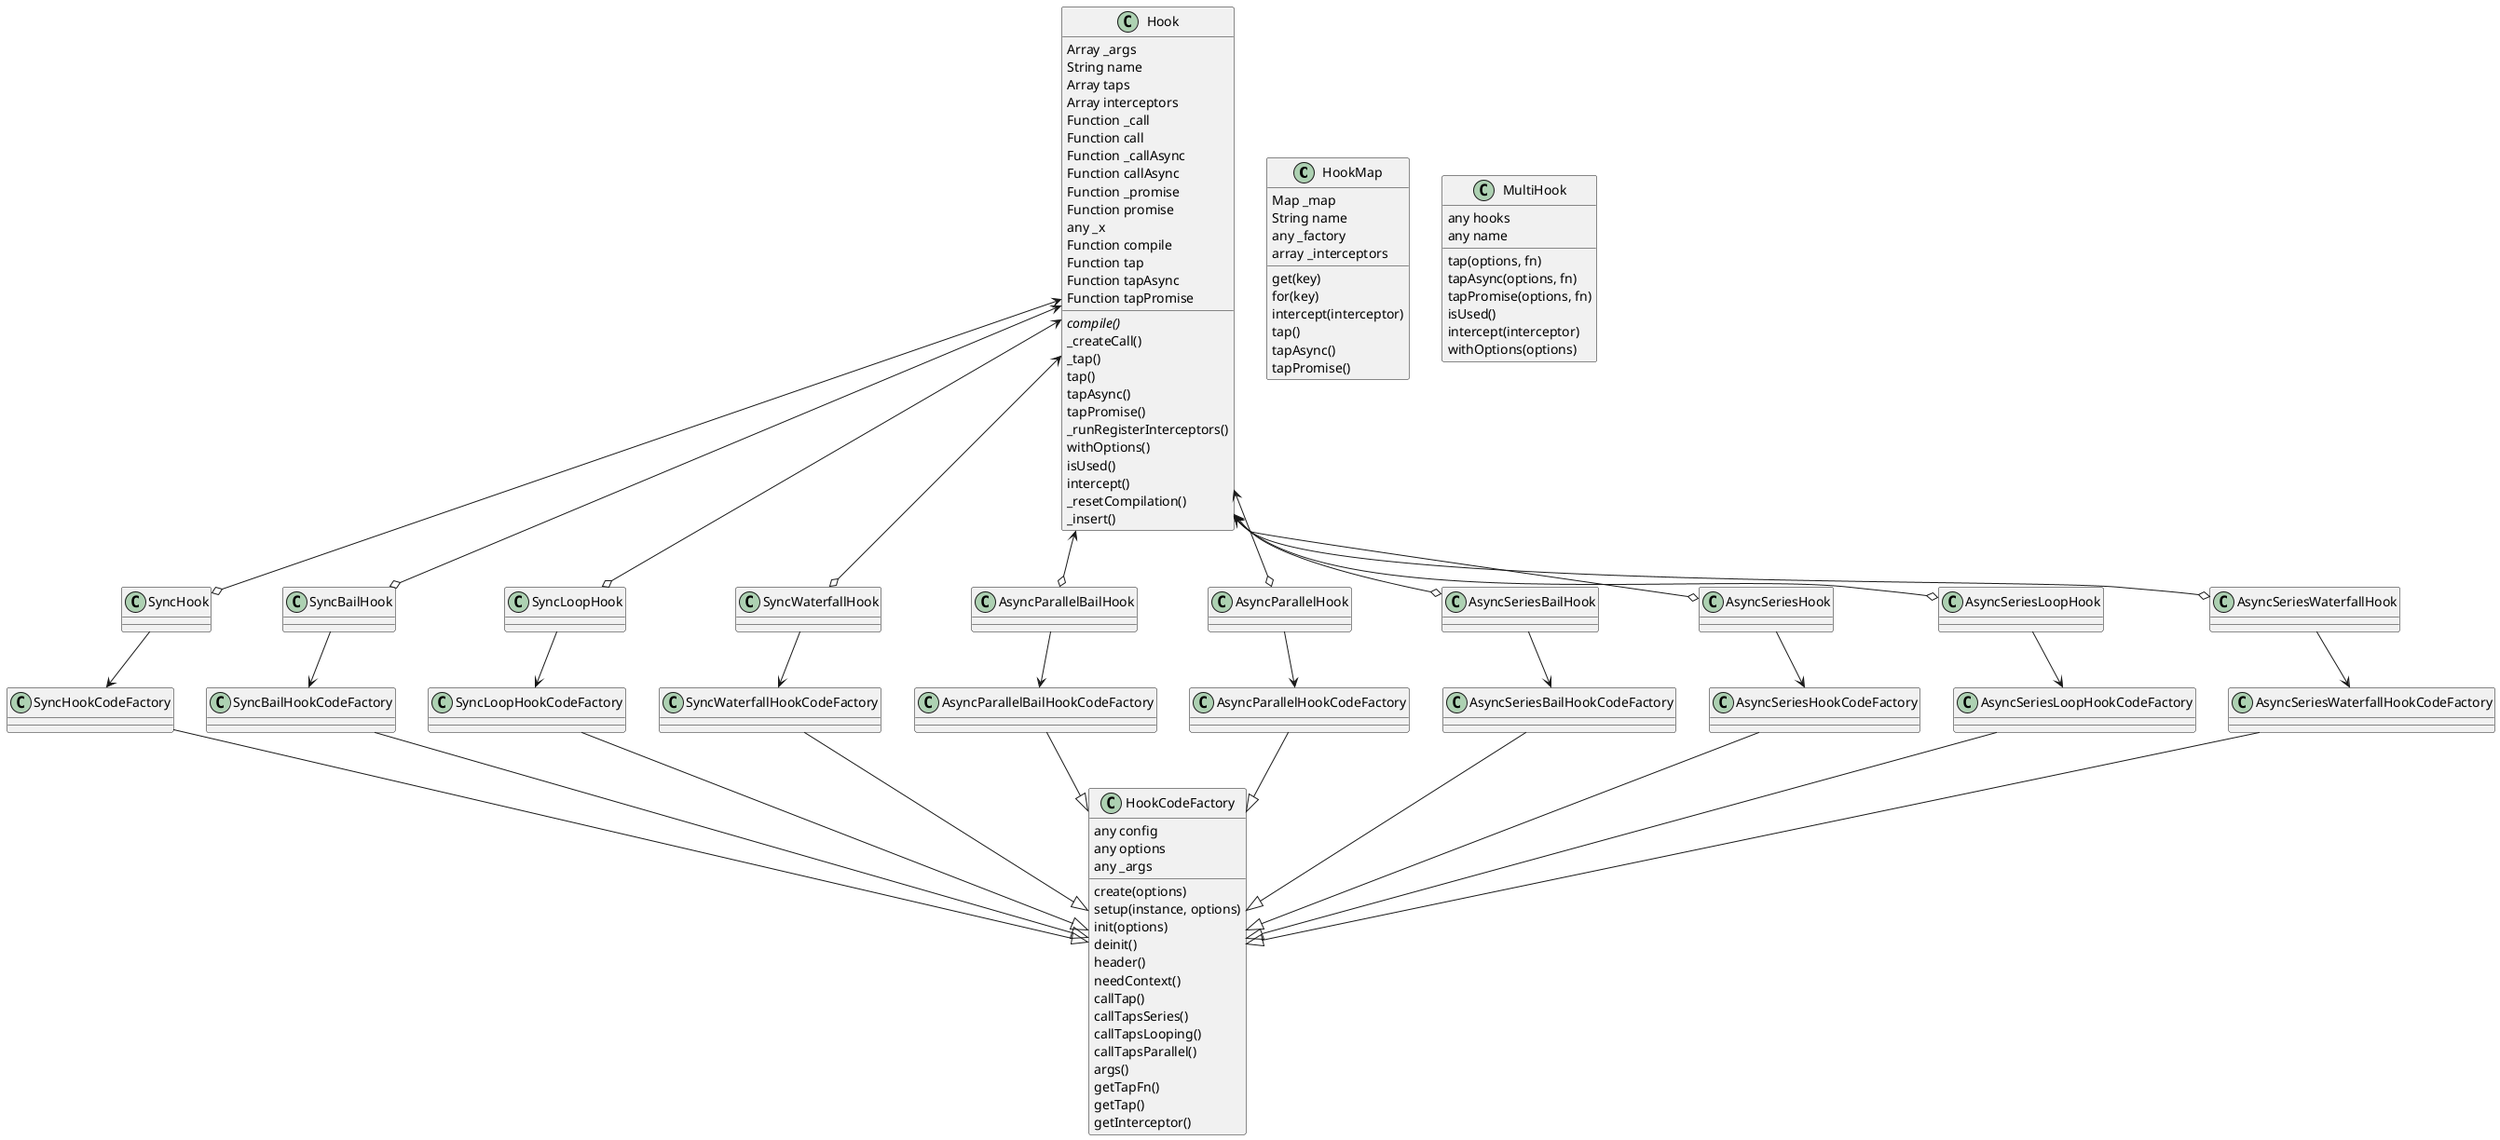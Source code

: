 @startuml
'2.0.0beta.8'
HookMap : Map _map
HookMap : String name
HookMap : any _factory
HookMap : array _interceptors
HookMap : get(key)
HookMap : for(key)
HookMap : intercept(interceptor)
HookMap : tap()
HookMap : tapAsync()
HookMap : tapPromise()

MultiHook : any hooks
MultiHook : any name
MultiHook : tap(options, fn)
MultiHook : tapAsync(options, fn)
MultiHook : tapPromise(options, fn)
MultiHook : isUsed()
MultiHook : intercept(interceptor)
MultiHook : withOptions(options)

Hook : Array _args
Hook : String name
Hook : Array taps
Hook : Array interceptors
Hook : Function _call
Hook : Function call
Hook : Function _callAsync
Hook : Function callAsync
Hook : Function _promise
Hook : Function promise
Hook : any _x
Hook : Function compile
Hook : Function tap
Hook : Function tapAsync
Hook : Function tapPromise
Hook : {abstract} compile()
Hook : _createCall()
Hook : _tap()
Hook : tap()
Hook : tapAsync()
Hook : tapPromise()
Hook : _runRegisterInterceptors()
Hook : withOptions()
Hook : isUsed()
Hook : intercept()
Hook : _resetCompilation()
Hook : _insert()

HookCodeFactory : any config
HookCodeFactory : any options
HookCodeFactory : any _args
HookCodeFactory : create(options)
HookCodeFactory : setup(instance, options)
HookCodeFactory : init(options)
HookCodeFactory : deinit()
HookCodeFactory : header()
HookCodeFactory : needContext()
HookCodeFactory : callTap()
HookCodeFactory : callTapsSeries()
HookCodeFactory : callTapsLooping()
HookCodeFactory : callTapsParallel()
HookCodeFactory : args()
HookCodeFactory : getTapFn()
HookCodeFactory : getTap()
HookCodeFactory : getInterceptor()

'一、依赖关系：虚线表示，依赖方指向被依赖方'
'1、局部变量'
'2、参数'
'3、发送消息（消息数据格式变化引起依赖方的变化）'
'二、关联关系：实线表示，结构化关系，表示类对象之间的关'
'1、表现为将一个类的对象作为另一个类的属性'
'双向关联：Customer-----------Product'
'单向关联：Customer---------->Address'
'自关联：Customer---------->Customer'
'三、聚合关系：Engine类可以脱离Car类存在，使用白色菱形和箭头表示，白色菱形指向聚合类Car，箭头指向被聚合类Engine'
'1、Car<|------->Engine'
'四、组合关系：Mouth类不能脱离Head类存在，使用黑色菱形和箭头表示，黑色菱形指向组合类Head，箭头指向被组合类Mouth'
'1、Head<|------->Mouth'
'五、实现关系：'
'六、泛化关系：'
SyncHook o-up-> Hook
SyncHookCodeFactory -down-|> HookCodeFactory
SyncHook --> SyncHookCodeFactory


SyncBailHook o-up-> Hook
SyncBailHookCodeFactory -down-|> HookCodeFactory
SyncBailHook --> SyncBailHookCodeFactory

SyncLoopHook o-up-> Hook
SyncLoopHookCodeFactory -down-|> HookCodeFactory
SyncLoopHook --> SyncLoopHookCodeFactory

SyncWaterfallHook o-up-> Hook
SyncWaterfallHookCodeFactory -down-|> HookCodeFactory
SyncWaterfallHook --> SyncWaterfallHookCodeFactory

AsyncParallelBailHook o-up-> Hook
AsyncParallelBailHookCodeFactory -down-|> HookCodeFactory
AsyncParallelBailHook --> AsyncParallelBailHookCodeFactory

AsyncParallelHook o-up-> Hook
AsyncParallelHookCodeFactory -down-|> HookCodeFactory
AsyncParallelHook --> AsyncParallelHookCodeFactory

AsyncSeriesBailHook o-up-> Hook
AsyncSeriesBailHookCodeFactory -down-|> HookCodeFactory
AsyncSeriesBailHook --> AsyncSeriesBailHookCodeFactory

AsyncSeriesHook o-up-> Hook
AsyncSeriesHookCodeFactory -down-|> HookCodeFactory
AsyncSeriesHook --> AsyncSeriesHookCodeFactory

AsyncSeriesLoopHook o-up-> Hook
AsyncSeriesLoopHookCodeFactory -down-|> HookCodeFactory
AsyncSeriesLoopHook --> AsyncSeriesLoopHookCodeFactory

AsyncSeriesWaterfallHook o-up-> Hook
AsyncSeriesWaterfallHookCodeFactory -down-|> HookCodeFactory
AsyncSeriesWaterfallHook --> AsyncSeriesWaterfallHookCodeFactory


@enduml